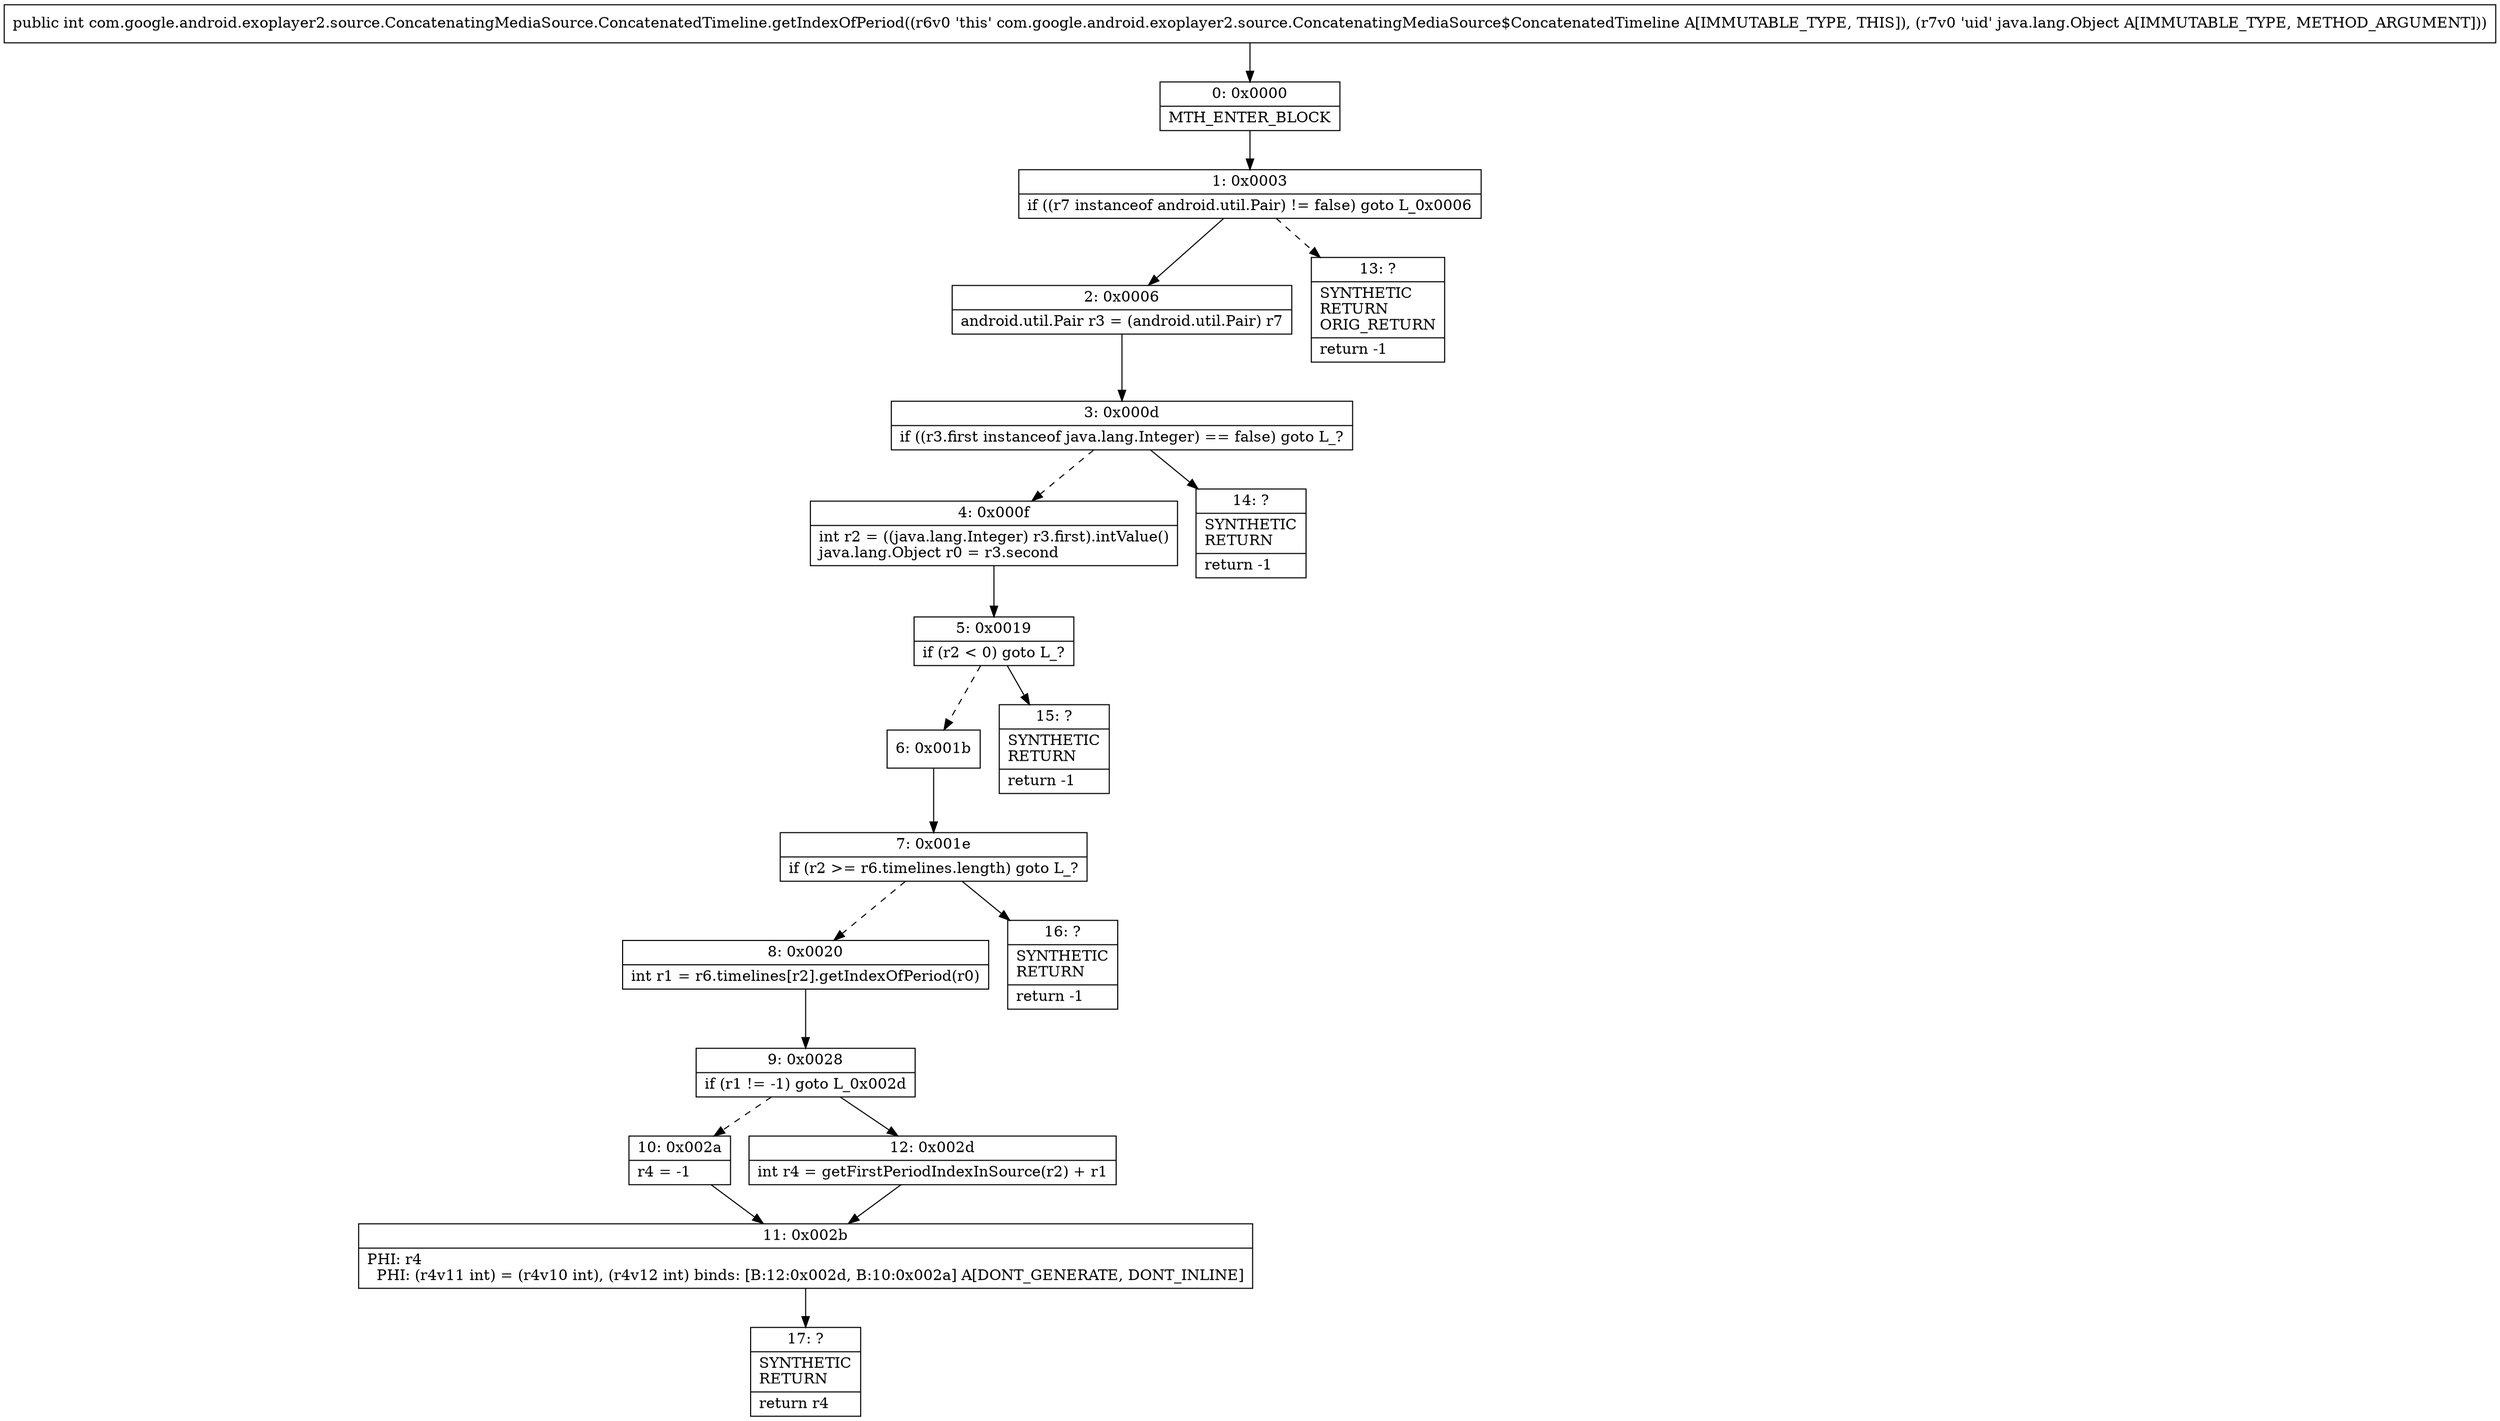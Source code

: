 digraph "CFG forcom.google.android.exoplayer2.source.ConcatenatingMediaSource.ConcatenatedTimeline.getIndexOfPeriod(Ljava\/lang\/Object;)I" {
Node_0 [shape=record,label="{0\:\ 0x0000|MTH_ENTER_BLOCK\l}"];
Node_1 [shape=record,label="{1\:\ 0x0003|if ((r7 instanceof android.util.Pair) != false) goto L_0x0006\l}"];
Node_2 [shape=record,label="{2\:\ 0x0006|android.util.Pair r3 = (android.util.Pair) r7\l}"];
Node_3 [shape=record,label="{3\:\ 0x000d|if ((r3.first instanceof java.lang.Integer) == false) goto L_?\l}"];
Node_4 [shape=record,label="{4\:\ 0x000f|int r2 = ((java.lang.Integer) r3.first).intValue()\ljava.lang.Object r0 = r3.second\l}"];
Node_5 [shape=record,label="{5\:\ 0x0019|if (r2 \< 0) goto L_?\l}"];
Node_6 [shape=record,label="{6\:\ 0x001b}"];
Node_7 [shape=record,label="{7\:\ 0x001e|if (r2 \>= r6.timelines.length) goto L_?\l}"];
Node_8 [shape=record,label="{8\:\ 0x0020|int r1 = r6.timelines[r2].getIndexOfPeriod(r0)\l}"];
Node_9 [shape=record,label="{9\:\ 0x0028|if (r1 != \-1) goto L_0x002d\l}"];
Node_10 [shape=record,label="{10\:\ 0x002a|r4 = \-1\l}"];
Node_11 [shape=record,label="{11\:\ 0x002b|PHI: r4 \l  PHI: (r4v11 int) = (r4v10 int), (r4v12 int) binds: [B:12:0x002d, B:10:0x002a] A[DONT_GENERATE, DONT_INLINE]\l}"];
Node_12 [shape=record,label="{12\:\ 0x002d|int r4 = getFirstPeriodIndexInSource(r2) + r1\l}"];
Node_13 [shape=record,label="{13\:\ ?|SYNTHETIC\lRETURN\lORIG_RETURN\l|return \-1\l}"];
Node_14 [shape=record,label="{14\:\ ?|SYNTHETIC\lRETURN\l|return \-1\l}"];
Node_15 [shape=record,label="{15\:\ ?|SYNTHETIC\lRETURN\l|return \-1\l}"];
Node_16 [shape=record,label="{16\:\ ?|SYNTHETIC\lRETURN\l|return \-1\l}"];
Node_17 [shape=record,label="{17\:\ ?|SYNTHETIC\lRETURN\l|return r4\l}"];
MethodNode[shape=record,label="{public int com.google.android.exoplayer2.source.ConcatenatingMediaSource.ConcatenatedTimeline.getIndexOfPeriod((r6v0 'this' com.google.android.exoplayer2.source.ConcatenatingMediaSource$ConcatenatedTimeline A[IMMUTABLE_TYPE, THIS]), (r7v0 'uid' java.lang.Object A[IMMUTABLE_TYPE, METHOD_ARGUMENT])) }"];
MethodNode -> Node_0;
Node_0 -> Node_1;
Node_1 -> Node_2;
Node_1 -> Node_13[style=dashed];
Node_2 -> Node_3;
Node_3 -> Node_4[style=dashed];
Node_3 -> Node_14;
Node_4 -> Node_5;
Node_5 -> Node_6[style=dashed];
Node_5 -> Node_15;
Node_6 -> Node_7;
Node_7 -> Node_8[style=dashed];
Node_7 -> Node_16;
Node_8 -> Node_9;
Node_9 -> Node_10[style=dashed];
Node_9 -> Node_12;
Node_10 -> Node_11;
Node_11 -> Node_17;
Node_12 -> Node_11;
}

